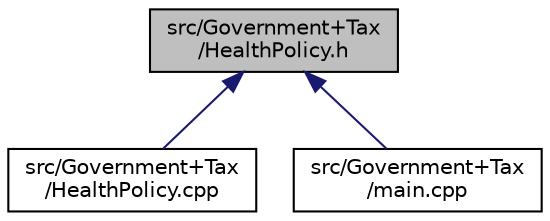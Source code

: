 digraph "src/Government+Tax/HealthPolicy.h"
{
 // LATEX_PDF_SIZE
  edge [fontname="Helvetica",fontsize="10",labelfontname="Helvetica",labelfontsize="10"];
  node [fontname="Helvetica",fontsize="10",shape=record];
  Node1 [label="src/Government+Tax\l/HealthPolicy.h",height=0.2,width=0.4,color="black", fillcolor="grey75", style="filled", fontcolor="black",tooltip="Header file for the HealthPolicy class, defining health-oriented budget allocation."];
  Node1 -> Node2 [dir="back",color="midnightblue",fontsize="10",style="solid"];
  Node2 [label="src/Government+Tax\l/HealthPolicy.cpp",height=0.2,width=0.4,color="black", fillcolor="white", style="filled",URL="$HealthPolicy_8cpp.html",tooltip=" "];
  Node1 -> Node3 [dir="back",color="midnightblue",fontsize="10",style="solid"];
  Node3 [label="src/Government+Tax\l/main.cpp",height=0.2,width=0.4,color="black", fillcolor="white", style="filled",URL="$Government_09Tax_2main_8cpp.html",tooltip=" "];
}
